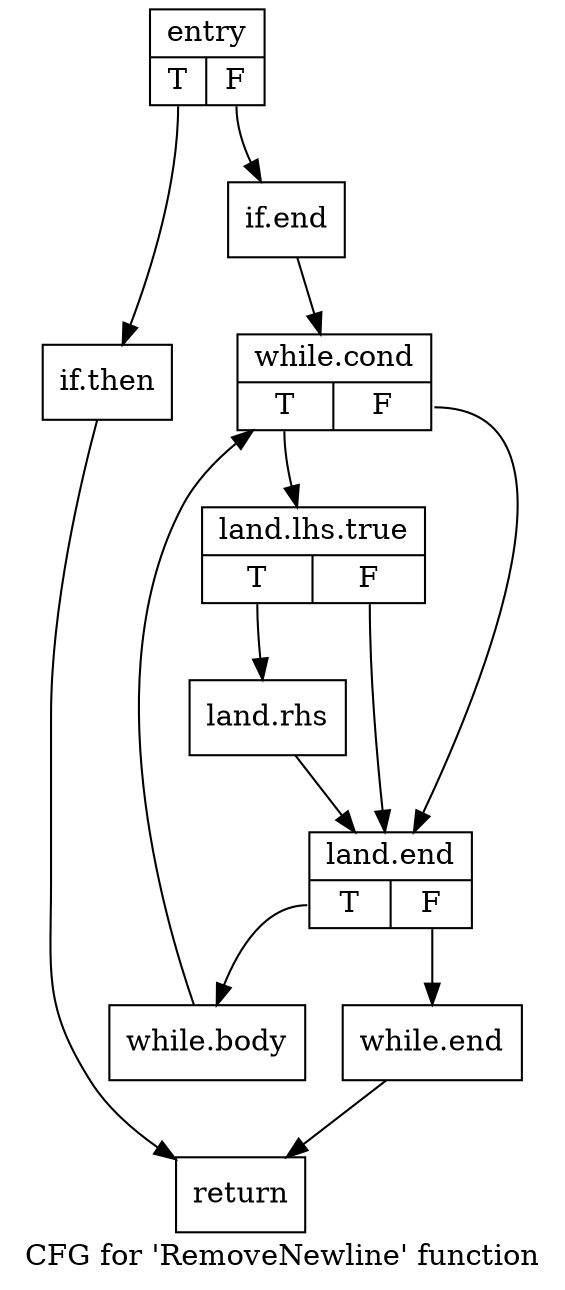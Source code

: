 digraph "CFG for 'RemoveNewline' function" {
	label="CFG for 'RemoveNewline' function";

	Node0x1c0d4b0 [shape=record,label="{entry|{<s0>T|<s1>F}}"];
	Node0x1c0d4b0:s0 -> Node0x1c0d690;
	Node0x1c0d4b0:s1 -> Node0x1c0d760;
	Node0x1c0d690 [shape=record,label="{if.then}"];
	Node0x1c0d690 -> Node0x1c0d830;
	Node0x1c0d760 [shape=record,label="{if.end}"];
	Node0x1c0d760 -> Node0x1c0d900;
	Node0x1c0d900 [shape=record,label="{while.cond|{<s0>T|<s1>F}}"];
	Node0x1c0d900:s0 -> Node0x1c0db60;
	Node0x1c0d900:s1 -> Node0x1c0dc40;
	Node0x1c0db60 [shape=record,label="{land.lhs.true|{<s0>T|<s1>F}}"];
	Node0x1c0db60:s0 -> Node0x1c0d440;
	Node0x1c0db60:s1 -> Node0x1c0dc40;
	Node0x1c0d440 [shape=record,label="{land.rhs}"];
	Node0x1c0d440 -> Node0x1c0dc40;
	Node0x1c0dc40 [shape=record,label="{land.end|{<s0>T|<s1>F}}"];
	Node0x1c0dc40:s0 -> Node0x1c0e400;
	Node0x1c0dc40:s1 -> Node0x1c0e480;
	Node0x1c0e400 [shape=record,label="{while.body}"];
	Node0x1c0e400 -> Node0x1c0d900;
	Node0x1c0e480 [shape=record,label="{while.end}"];
	Node0x1c0e480 -> Node0x1c0d830;
	Node0x1c0d830 [shape=record,label="{return}"];
}
